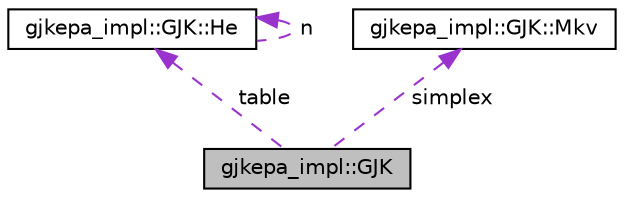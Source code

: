 digraph G
{
  edge [fontname="Helvetica",fontsize="10",labelfontname="Helvetica",labelfontsize="10"];
  node [fontname="Helvetica",fontsize="10",shape=record];
  Node1 [label="gjkepa_impl::GJK",height=0.2,width=0.4,color="black", fillcolor="grey75", style="filled" fontcolor="black"];
  Node2 -> Node1 [dir="back",color="darkorchid3",fontsize="10",style="dashed",label=" table" ,fontname="Helvetica"];
  Node2 [label="gjkepa_impl::GJK::He",height=0.2,width=0.4,color="black", fillcolor="white", style="filled",URL="$structgjkepa__impl_1_1GJK_1_1He.html"];
  Node2 -> Node2 [dir="back",color="darkorchid3",fontsize="10",style="dashed",label=" n" ,fontname="Helvetica"];
  Node3 -> Node1 [dir="back",color="darkorchid3",fontsize="10",style="dashed",label=" simplex" ,fontname="Helvetica"];
  Node3 [label="gjkepa_impl::GJK::Mkv",height=0.2,width=0.4,color="black", fillcolor="white", style="filled",URL="$structgjkepa__impl_1_1GJK_1_1Mkv.html"];
}
